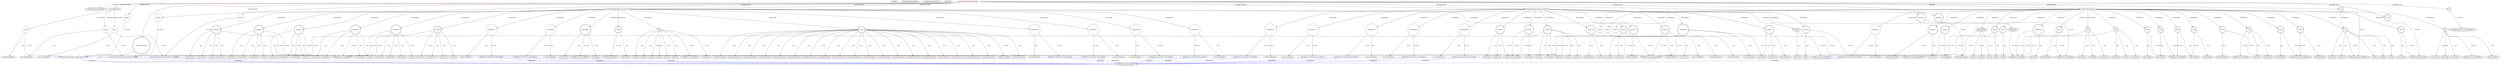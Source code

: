 digraph {
baseInfo[graphId=3178,category="extension_graph",isAnonymous=false,possibleRelation=true]
frameworkRelatedTypesInfo[0="javafx.application.Application"]
possibleCollaborationsInfo[0="3178~CLIENT_METHOD_DECLARATION-INSTANTIATION-~javafx.application.Application ~javafx.event.EventHandler ~false~true",1="3178~OVERRIDING_METHOD_DECLARATION-INSTANTIATION-~javafx.application.Application ~javafx.event.EventHandler ~false~true",2="3178~CLIENT_METHOD_DECLARATION-INSTANTIATION-OVERRIDING_METHOD_DECLARATION-INSTANTIATION-FIELD_DECLARATION-~javafx.application.Application ~javafx.event.EventHandler ~false~false"]
locationInfo[projectName="indysvision-EatWorldEditor",filePath="/indysvision-EatWorldEditor/EatWorldEditor-master/src/com/indyvision/eatworld/editor/Main.java",contextSignature="Main",graphId="3178"]
0[label="com.indyvision.eatworld.editor.Main",vertexType="ROOT_CLIENT_CLASS_DECLARATION",isFrameworkType=false,color=red]
1[label="javafx.application.Application",vertexType="FRAMEWORK_CLASS_TYPE",isFrameworkType=true,peripheries=2]
2[label="bHandler",vertexType="FIELD_DECLARATION",isFrameworkType=false,shape=circle]
3[label="com.indyvision.eatworld.editor.handlers.BorderHandler1",vertexType="REFERENCE_CLIENT_CLASS_DECLARATION",isFrameworkType=false,color=blue]
4[label="javafx.event.EventHandler",vertexType="FRAMEWORK_INTERFACE_TYPE",isFrameworkType=true,peripheries=2]
5[label="canvas",vertexType="FIELD_DECLARATION",isFrameworkType=true,peripheries=2,shape=circle]
6[label="javafx.scene.canvas.Canvas",vertexType="FRAMEWORK_CLASS_TYPE",isFrameworkType=true,peripheries=2]
7[label="currentMouseHandler",vertexType="FIELD_DECLARATION",isFrameworkType=true,peripheries=2,shape=circle]
9[label="gc",vertexType="FIELD_DECLARATION",isFrameworkType=true,peripheries=2,shape=circle]
10[label="javafx.scene.canvas.GraphicsContext",vertexType="FRAMEWORK_CLASS_TYPE",isFrameworkType=true,peripheries=2]
11[label="mainStage",vertexType="FIELD_DECLARATION",isFrameworkType=true,peripheries=2,shape=circle]
12[label="javafx.stage.Stage",vertexType="FRAMEWORK_CLASS_TYPE",isFrameworkType=true,peripheries=2]
13[label="oHandler",vertexType="FIELD_DECLARATION",isFrameworkType=false,shape=circle]
14[label="com.indyvision.eatworld.editor.handlers.ObjectHandler",vertexType="REFERENCE_CLIENT_CLASS_DECLARATION",isFrameworkType=false,color=blue]
16[label="root",vertexType="FIELD_DECLARATION",isFrameworkType=true,peripheries=2,shape=circle]
17[label="javafx.scene.layout.BorderPane",vertexType="FRAMEWORK_CLASS_TYPE",isFrameworkType=true,peripheries=2]
18[label="sHandler",vertexType="FIELD_DECLARATION",isFrameworkType=false,shape=circle]
19[label="com.indyvision.eatworld.editor.handlers.SelectHandler",vertexType="REFERENCE_CLIENT_CLASS_DECLARATION",isFrameworkType=false,color=blue]
21[label="statusText",vertexType="FIELD_DECLARATION",isFrameworkType=true,peripheries=2,shape=circle]
22[label="javafx.scene.control.TextArea",vertexType="FRAMEWORK_CLASS_TYPE",isFrameworkType=true,peripheries=2]
23[label="void start(javafx.stage.Stage)",vertexType="OVERRIDING_METHOD_DECLARATION",isFrameworkType=false,shape=box]
24[label="primaryStage",vertexType="PARAMETER_DECLARATION",isFrameworkType=true,peripheries=2]
27[label="setTitle()",vertexType="INSIDE_CALL",isFrameworkType=true,peripheries=2,shape=box]
29[label="btn",vertexType="VARIABLE_EXPRESION",isFrameworkType=true,peripheries=2,shape=circle]
30[label="javafx.scene.control.Button",vertexType="FRAMEWORK_CLASS_TYPE",isFrameworkType=true,peripheries=2]
28[label="new Button()",vertexType="CONSTRUCTOR_CALL",isFrameworkType=true,peripheries=2]
32[label="setText()",vertexType="INSIDE_CALL",isFrameworkType=true,peripheries=2,shape=box]
34[label="setOnAction()",vertexType="INSIDE_CALL",isFrameworkType=true,peripheries=2,shape=box]
36[label="anonymous4",vertexType="VARIABLE_EXPRESION",isFrameworkType=false,shape=circle]
37[label="REFERENCE_ANONYMOUS_DECLARATION",vertexType="REFERENCE_ANONYMOUS_DECLARATION",isFrameworkType=false,color=blue]
35[label="new EventHandler()",vertexType="CONSTRUCTOR_CALL",isFrameworkType=false]
40[label="VAR5",vertexType="VARIABLE_EXPRESION",isFrameworkType=true,peripheries=2,shape=circle]
41[label="javafx.geometry.Point2D",vertexType="FRAMEWORK_CLASS_TYPE",isFrameworkType=true,peripheries=2]
39[label="new Point2D()",vertexType="CONSTRUCTOR_CALL",isFrameworkType=true,peripheries=2]
43[label="VAR6",vertexType="VARIABLE_EXPRESION",isFrameworkType=true,peripheries=2,shape=circle]
42[label="new Point2D()",vertexType="CONSTRUCTOR_CALL",isFrameworkType=true,peripheries=2]
46[label="VAR7",vertexType="VARIABLE_EXPRESION",isFrameworkType=true,peripheries=2,shape=circle]
45[label="new Point2D()",vertexType="CONSTRUCTOR_CALL",isFrameworkType=true,peripheries=2]
49[label="VAR8",vertexType="VARIABLE_EXPRESION",isFrameworkType=true,peripheries=2,shape=circle]
48[label="new Point2D()",vertexType="CONSTRUCTOR_CALL",isFrameworkType=true,peripheries=2]
52[label="menuBar",vertexType="VARIABLE_EXPRESION",isFrameworkType=true,peripheries=2,shape=circle]
53[label="javafx.scene.control.MenuBar",vertexType="FRAMEWORK_CLASS_TYPE",isFrameworkType=true,peripheries=2]
51[label="new MenuBar()",vertexType="CONSTRUCTOR_CALL",isFrameworkType=true,peripheries=2]
55[label="objectsPanel",vertexType="VARIABLE_EXPRESION",isFrameworkType=true,peripheries=2,shape=circle]
56[label="javafx.scene.layout.VBox",vertexType="FRAMEWORK_CLASS_TYPE",isFrameworkType=true,peripheries=2]
54[label="new VBox()",vertexType="CONSTRUCTOR_CALL",isFrameworkType=true,peripheries=2]
58[label="hbox",vertexType="VARIABLE_EXPRESION",isFrameworkType=true,peripheries=2,shape=circle]
59[label="javafx.scene.layout.HBox",vertexType="FRAMEWORK_CLASS_TYPE",isFrameworkType=true,peripheries=2]
57[label="new HBox()",vertexType="CONSTRUCTOR_CALL",isFrameworkType=true,peripheries=2]
60[label="VAR12",vertexType="VARIABLE_EXPRESION",isFrameworkType=true,peripheries=2,shape=circle]
62[label="javafx.collections.ObservableList",vertexType="FRAMEWORK_INTERFACE_TYPE",isFrameworkType=true,peripheries=2]
61[label="addAll()",vertexType="INSIDE_CALL",isFrameworkType=true,peripheries=2,shape=box]
64[label="getChildren()",vertexType="INSIDE_CALL",isFrameworkType=true,peripheries=2,shape=box]
66[label="VAR14",vertexType="VARIABLE_EXPRESION",isFrameworkType=true,peripheries=2,shape=circle]
67[label="javafx.scene.control.Separator",vertexType="FRAMEWORK_CLASS_TYPE",isFrameworkType=true,peripheries=2]
65[label="new Separator()",vertexType="CONSTRUCTOR_CALL",isFrameworkType=true,peripheries=2]
69[label="VAR15",vertexType="VARIABLE_EXPRESION",isFrameworkType=true,peripheries=2,shape=circle]
68[label="new Canvas()",vertexType="CONSTRUCTOR_CALL",isFrameworkType=true,peripheries=2]
72[label="VAR16",vertexType="VARIABLE_EXPRESION",isFrameworkType=false,shape=circle]
71[label="new BorderHandler1()",vertexType="CONSTRUCTOR_CALL",isFrameworkType=false]
75[label="VAR17",vertexType="VARIABLE_EXPRESION",isFrameworkType=false,shape=circle]
74[label="new ObjectHandler()",vertexType="CONSTRUCTOR_CALL",isFrameworkType=false]
78[label="VAR18",vertexType="VARIABLE_EXPRESION",isFrameworkType=false,shape=circle]
77[label="new SelectHandler()",vertexType="CONSTRUCTOR_CALL",isFrameworkType=false]
81[label="sp",vertexType="VARIABLE_EXPRESION",isFrameworkType=true,peripheries=2,shape=circle]
82[label="javafx.scene.control.ScrollPane",vertexType="FRAMEWORK_CLASS_TYPE",isFrameworkType=true,peripheries=2]
80[label="new ScrollPane()",vertexType="CONSTRUCTOR_CALL",isFrameworkType=true,peripheries=2]
84[label="setContent()",vertexType="INSIDE_CALL",isFrameworkType=true,peripheries=2,shape=box]
86[label="VAR21",vertexType="VARIABLE_EXPRESION",isFrameworkType=true,peripheries=2,shape=circle]
85[label="new TextArea()",vertexType="CONSTRUCTOR_CALL",isFrameworkType=true,peripheries=2]
89[label="vbox",vertexType="VARIABLE_EXPRESION",isFrameworkType=true,peripheries=2,shape=circle]
88[label="new VBox()",vertexType="CONSTRUCTOR_CALL",isFrameworkType=true,peripheries=2]
92[label="setAlignment()",vertexType="INSIDE_CALL",isFrameworkType=true,peripheries=2,shape=box]
93[label="VAR24",vertexType="VARIABLE_EXPRESION",isFrameworkType=true,peripheries=2,shape=circle]
94[label="addAll()",vertexType="INSIDE_CALL",isFrameworkType=true,peripheries=2,shape=box]
97[label="getChildren()",vertexType="INSIDE_CALL",isFrameworkType=true,peripheries=2,shape=box]
99[label="VAR26",vertexType="VARIABLE_EXPRESION",isFrameworkType=true,peripheries=2,shape=circle]
98[label="new Separator()",vertexType="CONSTRUCTOR_CALL",isFrameworkType=true,peripheries=2]
102[label="VAR27",vertexType="VARIABLE_EXPRESION",isFrameworkType=true,peripheries=2,shape=circle]
101[label="new BorderPane()",vertexType="CONSTRUCTOR_CALL",isFrameworkType=true,peripheries=2]
104[label="root",vertexType="VARIABLE_EXPRESION",isFrameworkType=true,peripheries=2,shape=circle]
105[label="setTop()",vertexType="INSIDE_CALL",isFrameworkType=true,peripheries=2,shape=box]
108[label="setRight()",vertexType="INSIDE_CALL",isFrameworkType=true,peripheries=2,shape=box]
110[label="setLeft()",vertexType="INSIDE_CALL",isFrameworkType=true,peripheries=2,shape=box]
112[label="setBottom()",vertexType="INSIDE_CALL",isFrameworkType=true,peripheries=2,shape=box]
114[label="setCenter()",vertexType="INSIDE_CALL",isFrameworkType=true,peripheries=2,shape=box]
116[label="mainScene",vertexType="VARIABLE_EXPRESION",isFrameworkType=true,peripheries=2,shape=circle]
117[label="javafx.scene.Scene",vertexType="FRAMEWORK_CLASS_TYPE",isFrameworkType=true,peripheries=2]
115[label="new Scene()",vertexType="CONSTRUCTOR_CALL",isFrameworkType=true,peripheries=2]
119[label="setScene()",vertexType="INSIDE_CALL",isFrameworkType=true,peripheries=2,shape=box]
121[label="show()",vertexType="INSIDE_CALL",isFrameworkType=true,peripheries=2,shape=box]
123[label="getLayoutX()",vertexType="INSIDE_CALL",isFrameworkType=true,peripheries=2,shape=box]
125[label="getLayoutY()",vertexType="INSIDE_CALL",isFrameworkType=true,peripheries=2,shape=box]
142[label="void initObjectsPanel(javafx.scene.layout.VBox)",vertexType="CLIENT_METHOD_DECLARATION",isFrameworkType=false,shape=box]
143[label="objectsPanel",vertexType="PARAMETER_DECLARATION",isFrameworkType=true,peripheries=2]
145[label="objectsPanel",vertexType="VARIABLE_EXPRESION",isFrameworkType=true,peripheries=2,shape=circle]
147[label="javafx.scene.layout.Region",vertexType="FRAMEWORK_CLASS_TYPE",isFrameworkType=true,peripheries=2]
146[label="setPadding()",vertexType="INSIDE_CALL",isFrameworkType=true,peripheries=2,shape=box]
149[label="VAR45",vertexType="VARIABLE_EXPRESION",isFrameworkType=true,peripheries=2,shape=circle]
150[label="javafx.geometry.Insets",vertexType="FRAMEWORK_CLASS_TYPE",isFrameworkType=true,peripheries=2]
148[label="new Insets()",vertexType="CONSTRUCTOR_CALL",isFrameworkType=true,peripheries=2]
152[label="l",vertexType="VARIABLE_EXPRESION",isFrameworkType=true,peripheries=2,shape=circle]
153[label="javafx.scene.control.Label",vertexType="FRAMEWORK_CLASS_TYPE",isFrameworkType=true,peripheries=2]
151[label="new Label()",vertexType="CONSTRUCTOR_CALL",isFrameworkType=true,peripheries=2]
155[label="btnSelect",vertexType="VARIABLE_EXPRESION",isFrameworkType=true,peripheries=2,shape=circle]
154[label="new Button()",vertexType="CONSTRUCTOR_CALL",isFrameworkType=true,peripheries=2]
158[label="setText()",vertexType="INSIDE_CALL",isFrameworkType=true,peripheries=2,shape=box]
160[label="setOnAction()",vertexType="INSIDE_CALL",isFrameworkType=true,peripheries=2,shape=box]
162[label="anonymous50",vertexType="VARIABLE_EXPRESION",isFrameworkType=false,shape=circle]
163[label="REFERENCE_ANONYMOUS_DECLARATION",vertexType="REFERENCE_ANONYMOUS_DECLARATION",isFrameworkType=false,color=blue]
161[label="new EventHandler()",vertexType="CONSTRUCTOR_CALL",isFrameworkType=false]
166[label="setText()",vertexType="INSIDE_CALL",isFrameworkType=true,peripheries=2,shape=box]
167[label="canvas",vertexType="VARIABLE_EXPRESION",isFrameworkType=true,peripheries=2,shape=circle]
169[label="javafx.scene.Node",vertexType="FRAMEWORK_CLASS_TYPE",isFrameworkType=true,peripheries=2]
168[label="setOnMouseMoved()",vertexType="INSIDE_CALL",isFrameworkType=true,peripheries=2,shape=box]
171[label="setOnMousePressed()",vertexType="INSIDE_CALL",isFrameworkType=true,peripheries=2,shape=box]
173[label="setOnMouseReleased()",vertexType="INSIDE_CALL",isFrameworkType=true,peripheries=2,shape=box]
175[label="setOnMouseDragged()",vertexType="INSIDE_CALL",isFrameworkType=true,peripheries=2,shape=box]
177[label="btnBorder",vertexType="VARIABLE_EXPRESION",isFrameworkType=true,peripheries=2,shape=circle]
176[label="new Button()",vertexType="CONSTRUCTOR_CALL",isFrameworkType=true,peripheries=2]
180[label="setText()",vertexType="INSIDE_CALL",isFrameworkType=true,peripheries=2,shape=box]
182[label="setOnAction()",vertexType="INSIDE_CALL",isFrameworkType=true,peripheries=2,shape=box]
184[label="anonymous59",vertexType="VARIABLE_EXPRESION",isFrameworkType=false,shape=circle]
185[label="REFERENCE_ANONYMOUS_DECLARATION",vertexType="REFERENCE_ANONYMOUS_DECLARATION",isFrameworkType=false,color=blue]
183[label="new EventHandler()",vertexType="CONSTRUCTOR_CALL",isFrameworkType=false]
188[label="setText()",vertexType="INSIDE_CALL",isFrameworkType=true,peripheries=2,shape=box]
190[label="setOnMouseMoved()",vertexType="INSIDE_CALL",isFrameworkType=true,peripheries=2,shape=box]
192[label="setOnMousePressed()",vertexType="INSIDE_CALL",isFrameworkType=true,peripheries=2,shape=box]
194[label="setOnMouseReleased()",vertexType="INSIDE_CALL",isFrameworkType=true,peripheries=2,shape=box]
196[label="setOnMouseDragged()",vertexType="INSIDE_CALL",isFrameworkType=true,peripheries=2,shape=box]
198[label="btnMeteor",vertexType="VARIABLE_EXPRESION",isFrameworkType=true,peripheries=2,shape=circle]
197[label="new Button()",vertexType="CONSTRUCTOR_CALL",isFrameworkType=true,peripheries=2]
201[label="setText()",vertexType="INSIDE_CALL",isFrameworkType=true,peripheries=2,shape=box]
203[label="setOnAction()",vertexType="INSIDE_CALL",isFrameworkType=true,peripheries=2,shape=box]
205[label="anonymous68",vertexType="VARIABLE_EXPRESION",isFrameworkType=false,shape=circle]
206[label="REFERENCE_ANONYMOUS_DECLARATION",vertexType="REFERENCE_ANONYMOUS_DECLARATION",isFrameworkType=false,color=blue]
204[label="new EventHandler()",vertexType="CONSTRUCTOR_CALL",isFrameworkType=false]
209[label="setText()",vertexType="INSIDE_CALL",isFrameworkType=true,peripheries=2,shape=box]
211[label="setOnMouseMoved()",vertexType="INSIDE_CALL",isFrameworkType=true,peripheries=2,shape=box]
213[label="setOnMousePressed()",vertexType="INSIDE_CALL",isFrameworkType=true,peripheries=2,shape=box]
215[label="setOnMouseReleased()",vertexType="INSIDE_CALL",isFrameworkType=true,peripheries=2,shape=box]
217[label="setOnMouseDragged()",vertexType="INSIDE_CALL",isFrameworkType=true,peripheries=2,shape=box]
219[label="btnZoomer",vertexType="VARIABLE_EXPRESION",isFrameworkType=true,peripheries=2,shape=circle]
218[label="new Button()",vertexType="CONSTRUCTOR_CALL",isFrameworkType=true,peripheries=2]
222[label="setText()",vertexType="INSIDE_CALL",isFrameworkType=true,peripheries=2,shape=box]
224[label="setOnAction()",vertexType="INSIDE_CALL",isFrameworkType=true,peripheries=2,shape=box]
226[label="anonymous77",vertexType="VARIABLE_EXPRESION",isFrameworkType=false,shape=circle]
227[label="REFERENCE_ANONYMOUS_DECLARATION",vertexType="REFERENCE_ANONYMOUS_DECLARATION",isFrameworkType=false,color=blue]
225[label="new EventHandler()",vertexType="CONSTRUCTOR_CALL",isFrameworkType=false]
230[label="setText()",vertexType="INSIDE_CALL",isFrameworkType=true,peripheries=2,shape=box]
232[label="setOnMouseMoved()",vertexType="INSIDE_CALL",isFrameworkType=true,peripheries=2,shape=box]
234[label="setOnMousePressed()",vertexType="INSIDE_CALL",isFrameworkType=true,peripheries=2,shape=box]
236[label="setOnMouseReleased()",vertexType="INSIDE_CALL",isFrameworkType=true,peripheries=2,shape=box]
238[label="setOnMouseDragged()",vertexType="INSIDE_CALL",isFrameworkType=true,peripheries=2,shape=box]
240[label="btnLinesaw",vertexType="VARIABLE_EXPRESION",isFrameworkType=true,peripheries=2,shape=circle]
239[label="new Button()",vertexType="CONSTRUCTOR_CALL",isFrameworkType=true,peripheries=2]
243[label="setText()",vertexType="INSIDE_CALL",isFrameworkType=true,peripheries=2,shape=box]
245[label="setOnAction()",vertexType="INSIDE_CALL",isFrameworkType=true,peripheries=2,shape=box]
247[label="anonymous86",vertexType="VARIABLE_EXPRESION",isFrameworkType=false,shape=circle]
248[label="REFERENCE_ANONYMOUS_DECLARATION",vertexType="REFERENCE_ANONYMOUS_DECLARATION",isFrameworkType=false,color=blue]
246[label="new EventHandler()",vertexType="CONSTRUCTOR_CALL",isFrameworkType=false]
251[label="setText()",vertexType="INSIDE_CALL",isFrameworkType=true,peripheries=2,shape=box]
253[label="setOnMouseMoved()",vertexType="INSIDE_CALL",isFrameworkType=true,peripheries=2,shape=box]
255[label="setOnMousePressed()",vertexType="INSIDE_CALL",isFrameworkType=true,peripheries=2,shape=box]
257[label="setOnMouseReleased()",vertexType="INSIDE_CALL",isFrameworkType=true,peripheries=2,shape=box]
259[label="setOnMouseDragged()",vertexType="INSIDE_CALL",isFrameworkType=true,peripheries=2,shape=box]
261[label="btnWall",vertexType="VARIABLE_EXPRESION",isFrameworkType=true,peripheries=2,shape=circle]
260[label="new Button()",vertexType="CONSTRUCTOR_CALL",isFrameworkType=true,peripheries=2]
264[label="setText()",vertexType="INSIDE_CALL",isFrameworkType=true,peripheries=2,shape=box]
266[label="setOnAction()",vertexType="INSIDE_CALL",isFrameworkType=true,peripheries=2,shape=box]
268[label="anonymous95",vertexType="VARIABLE_EXPRESION",isFrameworkType=false,shape=circle]
269[label="REFERENCE_ANONYMOUS_DECLARATION",vertexType="REFERENCE_ANONYMOUS_DECLARATION",isFrameworkType=false,color=blue]
267[label="new EventHandler()",vertexType="CONSTRUCTOR_CALL",isFrameworkType=false]
272[label="setText()",vertexType="INSIDE_CALL",isFrameworkType=true,peripheries=2,shape=box]
274[label="setMaxWidth()",vertexType="INSIDE_CALL",isFrameworkType=true,peripheries=2,shape=box]
276[label="setMaxWidth()",vertexType="INSIDE_CALL",isFrameworkType=true,peripheries=2,shape=box]
278[label="setMaxWidth()",vertexType="INSIDE_CALL",isFrameworkType=true,peripheries=2,shape=box]
280[label="setMaxWidth()",vertexType="INSIDE_CALL",isFrameworkType=true,peripheries=2,shape=box]
282[label="setMaxWidth()",vertexType="INSIDE_CALL",isFrameworkType=true,peripheries=2,shape=box]
284[label="setMaxWidth()",vertexType="INSIDE_CALL",isFrameworkType=true,peripheries=2,shape=box]
285[label="VAR103",vertexType="VARIABLE_EXPRESION",isFrameworkType=true,peripheries=2,shape=circle]
286[label="addAll()",vertexType="INSIDE_CALL",isFrameworkType=true,peripheries=2,shape=box]
289[label="getChildren()",vertexType="INSIDE_CALL",isFrameworkType=true,peripheries=2,shape=box]
290[label="void initMenu(javafx.scene.control.MenuBar)",vertexType="CLIENT_METHOD_DECLARATION",isFrameworkType=false,shape=box]
291[label="menuBar",vertexType="PARAMETER_DECLARATION",isFrameworkType=true,peripheries=2]
294[label="menuFile",vertexType="VARIABLE_EXPRESION",isFrameworkType=true,peripheries=2,shape=circle]
295[label="javafx.scene.control.Menu",vertexType="FRAMEWORK_CLASS_TYPE",isFrameworkType=true,peripheries=2]
293[label="new Menu()",vertexType="CONSTRUCTOR_CALL",isFrameworkType=true,peripheries=2]
297[label="menuNew",vertexType="VARIABLE_EXPRESION",isFrameworkType=true,peripheries=2,shape=circle]
298[label="javafx.scene.control.MenuItem",vertexType="FRAMEWORK_CLASS_TYPE",isFrameworkType=true,peripheries=2]
296[label="new MenuItem()",vertexType="CONSTRUCTOR_CALL",isFrameworkType=true,peripheries=2]
300[label="setOnAction()",vertexType="INSIDE_CALL",isFrameworkType=true,peripheries=2,shape=box]
302[label="anonymous108",vertexType="VARIABLE_EXPRESION",isFrameworkType=false,shape=circle]
303[label="REFERENCE_ANONYMOUS_DECLARATION",vertexType="REFERENCE_ANONYMOUS_DECLARATION",isFrameworkType=false,color=blue]
301[label="new EventHandler()",vertexType="CONSTRUCTOR_CALL",isFrameworkType=false]
306[label="menuLoad",vertexType="VARIABLE_EXPRESION",isFrameworkType=true,peripheries=2,shape=circle]
305[label="new MenuItem()",vertexType="CONSTRUCTOR_CALL",isFrameworkType=true,peripheries=2]
309[label="setOnAction()",vertexType="INSIDE_CALL",isFrameworkType=true,peripheries=2,shape=box]
311[label="anonymous111",vertexType="VARIABLE_EXPRESION",isFrameworkType=false,shape=circle]
312[label="REFERENCE_ANONYMOUS_DECLARATION",vertexType="REFERENCE_ANONYMOUS_DECLARATION",isFrameworkType=false,color=blue]
310[label="new EventHandler()",vertexType="CONSTRUCTOR_CALL",isFrameworkType=false]
315[label="menuSave",vertexType="VARIABLE_EXPRESION",isFrameworkType=true,peripheries=2,shape=circle]
314[label="new MenuItem()",vertexType="CONSTRUCTOR_CALL",isFrameworkType=true,peripheries=2]
318[label="setOnAction()",vertexType="INSIDE_CALL",isFrameworkType=true,peripheries=2,shape=box]
320[label="anonymous114",vertexType="VARIABLE_EXPRESION",isFrameworkType=false,shape=circle]
321[label="REFERENCE_ANONYMOUS_DECLARATION",vertexType="REFERENCE_ANONYMOUS_DECLARATION",isFrameworkType=false,color=blue]
319[label="new EventHandler()",vertexType="CONSTRUCTOR_CALL",isFrameworkType=false]
324[label="menuExit",vertexType="VARIABLE_EXPRESION",isFrameworkType=true,peripheries=2,shape=circle]
323[label="new MenuItem()",vertexType="CONSTRUCTOR_CALL",isFrameworkType=true,peripheries=2]
327[label="setOnAction()",vertexType="INSIDE_CALL",isFrameworkType=true,peripheries=2,shape=box]
329[label="anonymous117",vertexType="VARIABLE_EXPRESION",isFrameworkType=false,shape=circle]
330[label="REFERENCE_ANONYMOUS_DECLARATION",vertexType="REFERENCE_ANONYMOUS_DECLARATION",isFrameworkType=false,color=blue]
328[label="new EventHandler()",vertexType="CONSTRUCTOR_CALL",isFrameworkType=false]
333[label="getItems()",vertexType="INSIDE_CALL",isFrameworkType=true,peripheries=2,shape=box]
335[label="getItems()",vertexType="INSIDE_CALL",isFrameworkType=true,peripheries=2,shape=box]
337[label="getItems()",vertexType="INSIDE_CALL",isFrameworkType=true,peripheries=2,shape=box]
339[label="getItems()",vertexType="INSIDE_CALL",isFrameworkType=true,peripheries=2,shape=box]
341[label="menuEdit",vertexType="VARIABLE_EXPRESION",isFrameworkType=true,peripheries=2,shape=circle]
340[label="new Menu()",vertexType="CONSTRUCTOR_CALL",isFrameworkType=true,peripheries=2]
344[label="menuRename",vertexType="VARIABLE_EXPRESION",isFrameworkType=true,peripheries=2,shape=circle]
343[label="new MenuItem()",vertexType="CONSTRUCTOR_CALL",isFrameworkType=true,peripheries=2]
347[label="setOnAction()",vertexType="INSIDE_CALL",isFrameworkType=true,peripheries=2,shape=box]
349[label="anonymous125",vertexType="VARIABLE_EXPRESION",isFrameworkType=false,shape=circle]
350[label="REFERENCE_ANONYMOUS_DECLARATION",vertexType="REFERENCE_ANONYMOUS_DECLARATION",isFrameworkType=false,color=blue]
348[label="new EventHandler()",vertexType="CONSTRUCTOR_CALL",isFrameworkType=false]
353[label="getItems()",vertexType="INSIDE_CALL",isFrameworkType=true,peripheries=2,shape=box]
355[label="menuView",vertexType="VARIABLE_EXPRESION",isFrameworkType=true,peripheries=2,shape=circle]
354[label="new Menu()",vertexType="CONSTRUCTOR_CALL",isFrameworkType=true,peripheries=2]
357[label="VAR128",vertexType="VARIABLE_EXPRESION",isFrameworkType=true,peripheries=2,shape=circle]
358[label="addAll()",vertexType="INSIDE_CALL",isFrameworkType=true,peripheries=2,shape=box]
361[label="getMenus()",vertexType="INSIDE_CALL",isFrameworkType=true,peripheries=2,shape=box]
387[label="void onNewClicked()",vertexType="CLIENT_METHOD_DECLARATION",isFrameworkType=false,shape=box]
389[label="VAR140",vertexType="VARIABLE_EXPRESION",isFrameworkType=false,shape=circle]
388[label="new BorderHandler1()",vertexType="CONSTRUCTOR_CALL",isFrameworkType=false]
392[label="VAR141",vertexType="VARIABLE_EXPRESION",isFrameworkType=false,shape=circle]
391[label="new ObjectHandler()",vertexType="CONSTRUCTOR_CALL",isFrameworkType=false]
395[label="VAR142",vertexType="VARIABLE_EXPRESION",isFrameworkType=false,shape=circle]
394[label="new SelectHandler()",vertexType="CONSTRUCTOR_CALL",isFrameworkType=false]
0->1[label="EXTEND",color=red]
0->2[label="DECLARE_FIELD"]
3->4[label="IMPLEMENT",color=blue]
2->3[label="OF_TYPE"]
0->5[label="DECLARE_FIELD"]
5->6[label="OF_TYPE"]
0->7[label="DECLARE_FIELD"]
7->4[label="OF_TYPE"]
0->9[label="DECLARE_FIELD"]
9->10[label="OF_TYPE"]
0->11[label="DECLARE_FIELD"]
11->12[label="OF_TYPE"]
0->13[label="DECLARE_FIELD"]
14->4[label="IMPLEMENT",color=blue]
13->14[label="OF_TYPE"]
0->16[label="DECLARE_FIELD"]
16->17[label="OF_TYPE"]
0->18[label="DECLARE_FIELD"]
19->4[label="IMPLEMENT",color=blue]
18->19[label="OF_TYPE"]
0->21[label="DECLARE_FIELD"]
21->22[label="OF_TYPE"]
0->23[label="OVERRIDE"]
24->12[label="OF_TYPE"]
23->24[label="PARAMETER"]
24->27[label="CALL"]
23->29[label="INSTANTIATE"]
29->30[label="OF_TYPE"]
29->28[label="CALL"]
29->32[label="CALL"]
29->34[label="CALL"]
23->36[label="INSTANTIATE"]
37->4[label="IMPLEMENT",color=blue]
36->37[label="OF_TYPE"]
36->35[label="CALL"]
23->40[label="INSTANTIATE"]
40->41[label="OF_TYPE"]
40->39[label="CALL"]
23->43[label="INSTANTIATE"]
43->41[label="OF_TYPE"]
43->42[label="CALL"]
23->46[label="INSTANTIATE"]
46->41[label="OF_TYPE"]
46->45[label="CALL"]
23->49[label="INSTANTIATE"]
49->41[label="OF_TYPE"]
49->48[label="CALL"]
23->52[label="INSTANTIATE"]
52->53[label="OF_TYPE"]
52->51[label="CALL"]
23->55[label="INSTANTIATE"]
55->56[label="OF_TYPE"]
55->54[label="CALL"]
23->58[label="INSTANTIATE"]
58->59[label="OF_TYPE"]
58->57[label="CALL"]
23->60[label="INSTANTIATE"]
60->62[label="OF_TYPE"]
60->61[label="CALL"]
58->64[label="CALL"]
23->66[label="INSTANTIATE"]
66->67[label="OF_TYPE"]
66->65[label="CALL"]
23->69[label="INSTANTIATE"]
69->6[label="OF_TYPE"]
69->68[label="CALL"]
23->72[label="INSTANTIATE"]
72->3[label="OF_TYPE"]
72->71[label="CALL"]
23->75[label="INSTANTIATE"]
75->14[label="OF_TYPE"]
75->74[label="CALL"]
23->78[label="INSTANTIATE"]
78->19[label="OF_TYPE"]
78->77[label="CALL"]
23->81[label="INSTANTIATE"]
81->82[label="OF_TYPE"]
81->80[label="CALL"]
81->84[label="CALL"]
23->86[label="INSTANTIATE"]
86->22[label="OF_TYPE"]
86->85[label="CALL"]
23->89[label="INSTANTIATE"]
89->56[label="OF_TYPE"]
89->88[label="CALL"]
89->92[label="CALL"]
23->93[label="INSTANTIATE"]
93->62[label="OF_TYPE"]
93->94[label="CALL"]
89->97[label="CALL"]
23->99[label="INSTANTIATE"]
99->67[label="OF_TYPE"]
99->98[label="CALL"]
23->102[label="INSTANTIATE"]
102->17[label="OF_TYPE"]
102->101[label="CALL"]
23->104[label="INSTANTIATE"]
16->104[label="REFERENCE"]
104->17[label="OF_TYPE"]
104->105[label="CALL"]
104->108[label="CALL"]
104->110[label="CALL"]
104->112[label="CALL"]
104->114[label="CALL"]
23->116[label="INSTANTIATE"]
116->117[label="OF_TYPE"]
116->115[label="CALL"]
24->119[label="CALL"]
24->121[label="CALL"]
81->123[label="CALL"]
81->125[label="CALL"]
0->142[label="DECLARE_METHOD"]
143->56[label="OF_TYPE"]
142->143[label="PARAMETER"]
142->145[label="INSTANTIATE"]
145->147[label="OF_TYPE"]
145->146[label="CALL"]
142->149[label="INSTANTIATE"]
149->150[label="OF_TYPE"]
149->148[label="CALL"]
142->152[label="INSTANTIATE"]
152->153[label="OF_TYPE"]
152->151[label="CALL"]
142->155[label="INSTANTIATE"]
155->30[label="OF_TYPE"]
155->154[label="CALL"]
155->158[label="CALL"]
155->160[label="CALL"]
142->162[label="INSTANTIATE"]
163->4[label="IMPLEMENT",color=blue]
162->163[label="OF_TYPE"]
162->161[label="CALL"]
152->166[label="CALL"]
142->167[label="INSTANTIATE"]
167->169[label="OF_TYPE"]
167->168[label="CALL"]
167->171[label="CALL"]
167->173[label="CALL"]
167->175[label="CALL"]
142->177[label="INSTANTIATE"]
177->30[label="OF_TYPE"]
177->176[label="CALL"]
177->180[label="CALL"]
177->182[label="CALL"]
142->184[label="INSTANTIATE"]
185->4[label="IMPLEMENT",color=blue]
184->185[label="OF_TYPE"]
184->183[label="CALL"]
152->188[label="CALL"]
167->190[label="CALL"]
167->192[label="CALL"]
167->194[label="CALL"]
167->196[label="CALL"]
142->198[label="INSTANTIATE"]
198->30[label="OF_TYPE"]
198->197[label="CALL"]
198->201[label="CALL"]
198->203[label="CALL"]
142->205[label="INSTANTIATE"]
206->4[label="IMPLEMENT",color=blue]
205->206[label="OF_TYPE"]
205->204[label="CALL"]
152->209[label="CALL"]
167->211[label="CALL"]
167->213[label="CALL"]
167->215[label="CALL"]
167->217[label="CALL"]
142->219[label="INSTANTIATE"]
219->30[label="OF_TYPE"]
219->218[label="CALL"]
219->222[label="CALL"]
219->224[label="CALL"]
142->226[label="INSTANTIATE"]
227->4[label="IMPLEMENT",color=blue]
226->227[label="OF_TYPE"]
226->225[label="CALL"]
152->230[label="CALL"]
167->232[label="CALL"]
167->234[label="CALL"]
167->236[label="CALL"]
167->238[label="CALL"]
142->240[label="INSTANTIATE"]
240->30[label="OF_TYPE"]
240->239[label="CALL"]
240->243[label="CALL"]
240->245[label="CALL"]
142->247[label="INSTANTIATE"]
248->4[label="IMPLEMENT",color=blue]
247->248[label="OF_TYPE"]
247->246[label="CALL"]
152->251[label="CALL"]
167->253[label="CALL"]
167->255[label="CALL"]
167->257[label="CALL"]
167->259[label="CALL"]
142->261[label="INSTANTIATE"]
261->30[label="OF_TYPE"]
261->260[label="CALL"]
261->264[label="CALL"]
261->266[label="CALL"]
142->268[label="INSTANTIATE"]
269->4[label="IMPLEMENT",color=blue]
268->269[label="OF_TYPE"]
268->267[label="CALL"]
152->272[label="CALL"]
155->274[label="CALL"]
177->276[label="CALL"]
261->278[label="CALL"]
198->280[label="CALL"]
219->282[label="CALL"]
240->284[label="CALL"]
142->285[label="INSTANTIATE"]
285->62[label="OF_TYPE"]
285->286[label="CALL"]
145->289[label="CALL"]
0->290[label="DECLARE_METHOD"]
291->53[label="OF_TYPE"]
290->291[label="PARAMETER"]
290->294[label="INSTANTIATE"]
294->295[label="OF_TYPE"]
294->293[label="CALL"]
290->297[label="INSTANTIATE"]
297->298[label="OF_TYPE"]
297->296[label="CALL"]
297->300[label="CALL"]
290->302[label="INSTANTIATE"]
303->4[label="IMPLEMENT",color=blue]
302->303[label="OF_TYPE"]
302->301[label="CALL"]
290->306[label="INSTANTIATE"]
306->298[label="OF_TYPE"]
306->305[label="CALL"]
306->309[label="CALL"]
290->311[label="INSTANTIATE"]
312->4[label="IMPLEMENT",color=blue]
311->312[label="OF_TYPE"]
311->310[label="CALL"]
290->315[label="INSTANTIATE"]
315->298[label="OF_TYPE"]
315->314[label="CALL"]
315->318[label="CALL"]
290->320[label="INSTANTIATE"]
321->4[label="IMPLEMENT",color=blue]
320->321[label="OF_TYPE"]
320->319[label="CALL"]
290->324[label="INSTANTIATE"]
324->298[label="OF_TYPE"]
324->323[label="CALL"]
324->327[label="CALL"]
290->329[label="INSTANTIATE"]
330->4[label="IMPLEMENT",color=blue]
329->330[label="OF_TYPE"]
329->328[label="CALL"]
294->333[label="CALL"]
294->335[label="CALL"]
294->337[label="CALL"]
294->339[label="CALL"]
290->341[label="INSTANTIATE"]
341->295[label="OF_TYPE"]
341->340[label="CALL"]
290->344[label="INSTANTIATE"]
344->298[label="OF_TYPE"]
344->343[label="CALL"]
344->347[label="CALL"]
290->349[label="INSTANTIATE"]
350->4[label="IMPLEMENT",color=blue]
349->350[label="OF_TYPE"]
349->348[label="CALL"]
341->353[label="CALL"]
290->355[label="INSTANTIATE"]
355->295[label="OF_TYPE"]
355->354[label="CALL"]
290->357[label="INSTANTIATE"]
357->62[label="OF_TYPE"]
357->358[label="CALL"]
291->361[label="CALL"]
0->387[label="DECLARE_METHOD"]
387->389[label="INSTANTIATE"]
389->3[label="OF_TYPE"]
389->388[label="CALL"]
387->392[label="INSTANTIATE"]
392->14[label="OF_TYPE"]
392->391[label="CALL"]
387->395[label="INSTANTIATE"]
395->19[label="OF_TYPE"]
395->394[label="CALL"]
}

